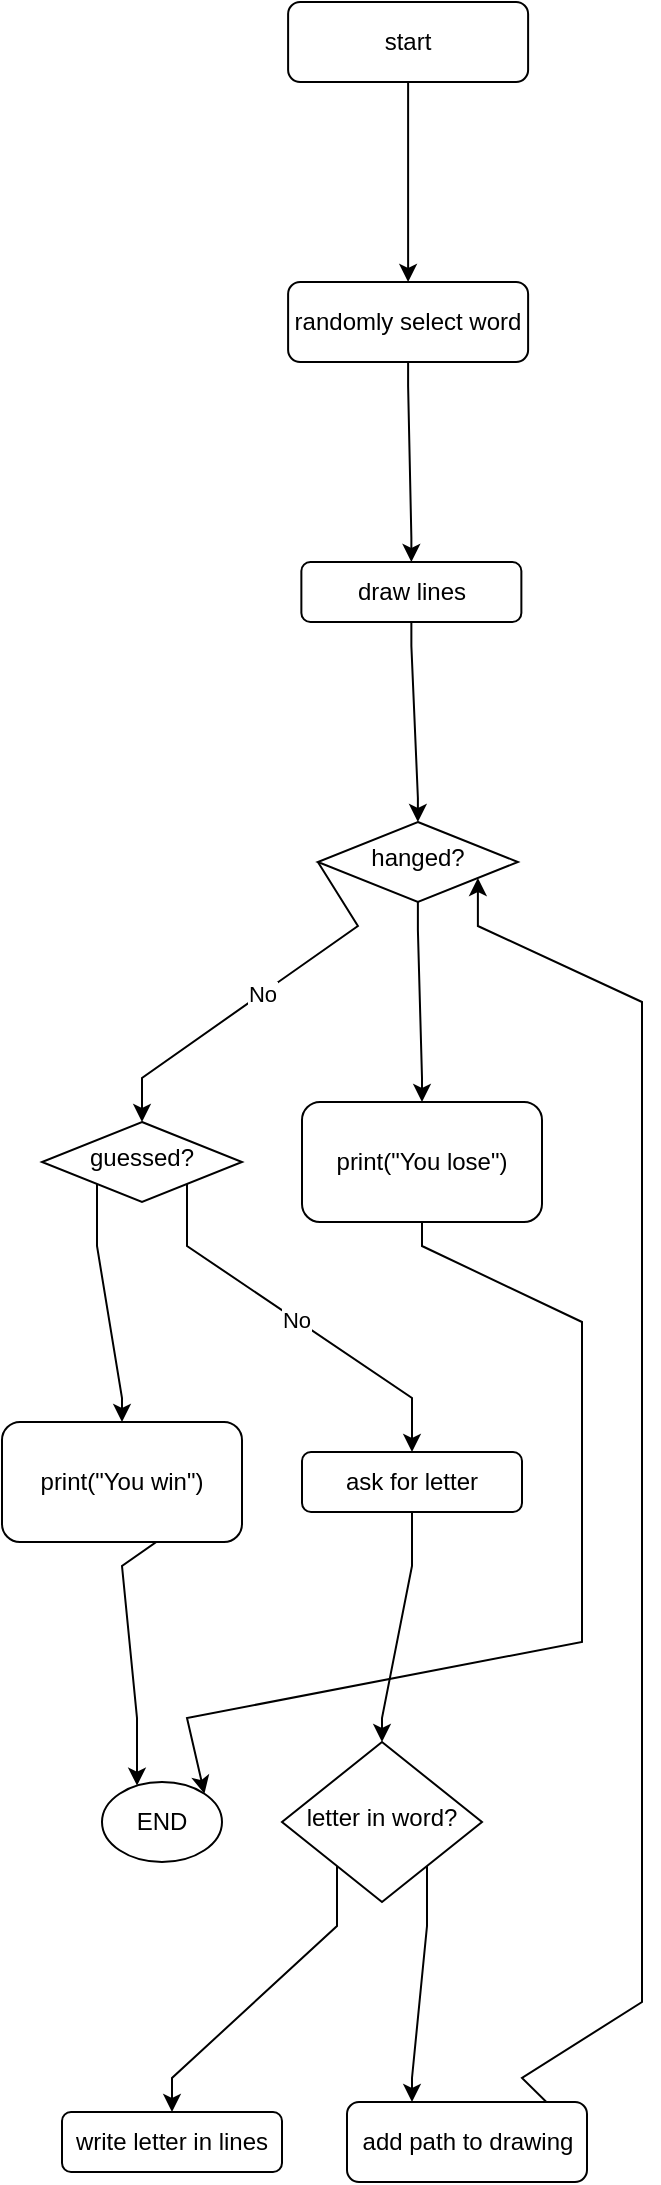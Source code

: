 <mxfile version="20.3.0" type="device"><diagram id="C5RBs43oDa-KdzZeNtuy" name="Page-1"><mxGraphModel dx="824" dy="566" grid="1" gridSize="10" guides="1" tooltips="1" connect="1" arrows="1" fold="1" page="1" pageScale="1" pageWidth="827" pageHeight="1169" math="0" shadow="0"><root><mxCell id="WIyWlLk6GJQsqaUBKTNV-0"/><mxCell id="WIyWlLk6GJQsqaUBKTNV-1" parent="WIyWlLk6GJQsqaUBKTNV-0"/><mxCell id="5HU7AfHBjlkCzg-GCECO-26" value="" style="edgeStyle=orthogonalEdgeStyle;rounded=0;orthogonalLoop=1;jettySize=auto;html=1;noEdgeStyle=1;orthogonal=1;" edge="1" parent="WIyWlLk6GJQsqaUBKTNV-1" source="WIyWlLk6GJQsqaUBKTNV-3" target="5HU7AfHBjlkCzg-GCECO-2"><mxGeometry relative="1" as="geometry"><Array as="points"><mxPoint x="203.057" y="52"/><mxPoint x="203.057" y="128"/></Array></mxGeometry></mxCell><mxCell id="WIyWlLk6GJQsqaUBKTNV-3" value="start" style="rounded=1;whiteSpace=wrap;html=1;fontSize=12;glass=0;strokeWidth=1;shadow=0;" parent="WIyWlLk6GJQsqaUBKTNV-1" vertex="1"><mxGeometry x="143.057" width="120" height="40" as="geometry"/></mxCell><mxCell id="5HU7AfHBjlkCzg-GCECO-31" value="" style="edgeStyle=orthogonalEdgeStyle;rounded=0;orthogonalLoop=1;jettySize=auto;html=1;noEdgeStyle=1;orthogonal=1;" edge="1" parent="WIyWlLk6GJQsqaUBKTNV-1" source="WIyWlLk6GJQsqaUBKTNV-6" target="WIyWlLk6GJQsqaUBKTNV-7"><mxGeometry relative="1" as="geometry"><Array as="points"><mxPoint x="212.5" y="962"/><mxPoint x="205" y="1038"/></Array></mxGeometry></mxCell><mxCell id="5HU7AfHBjlkCzg-GCECO-32" value="" style="edgeStyle=orthogonalEdgeStyle;rounded=0;orthogonalLoop=1;jettySize=auto;html=1;noEdgeStyle=1;orthogonal=1;" edge="1" parent="WIyWlLk6GJQsqaUBKTNV-1" source="WIyWlLk6GJQsqaUBKTNV-6" target="5HU7AfHBjlkCzg-GCECO-8"><mxGeometry relative="1" as="geometry"><Array as="points"><mxPoint x="167.5" y="962"/><mxPoint x="85" y="1038"/></Array></mxGeometry></mxCell><mxCell id="WIyWlLk6GJQsqaUBKTNV-6" value="letter in word?" style="rhombus;whiteSpace=wrap;html=1;shadow=0;fontFamily=Helvetica;fontSize=12;align=center;strokeWidth=1;spacing=6;spacingTop=-4;" parent="WIyWlLk6GJQsqaUBKTNV-1" vertex="1"><mxGeometry x="140" y="870" width="100" height="80" as="geometry"/></mxCell><mxCell id="5HU7AfHBjlkCzg-GCECO-21" style="edgeStyle=orthogonalEdgeStyle;rounded=0;orthogonalLoop=1;jettySize=auto;html=1;exitX=1;exitY=0.5;exitDx=0;exitDy=0;noEdgeStyle=1;orthogonal=1;" edge="1" parent="WIyWlLk6GJQsqaUBKTNV-1" source="WIyWlLk6GJQsqaUBKTNV-7" target="WIyWlLk6GJQsqaUBKTNV-10"><mxGeometry relative="1" as="geometry"><mxPoint x="810" y="30" as="targetPoint"/><Array as="points"><mxPoint x="260" y="1038"/><mxPoint x="320" y="1000"/><mxPoint x="320" y="820"/><mxPoint x="320" y="820"/><mxPoint x="320" y="660"/><mxPoint x="320" y="660"/><mxPoint x="320" y="500"/><mxPoint x="237.945" y="462"/></Array></mxGeometry></mxCell><mxCell id="WIyWlLk6GJQsqaUBKTNV-7" value="add path to drawing" style="rounded=1;whiteSpace=wrap;html=1;fontSize=12;glass=0;strokeWidth=1;shadow=0;" parent="WIyWlLk6GJQsqaUBKTNV-1" vertex="1"><mxGeometry x="172.5" y="1050" width="120" height="40" as="geometry"/></mxCell><mxCell id="5HU7AfHBjlkCzg-GCECO-11" value="No" style="edgeStyle=orthogonalEdgeStyle;rounded=0;orthogonalLoop=1;jettySize=auto;html=1;exitX=0;exitY=0.5;exitDx=0;exitDy=0;entryX=0.5;entryY=0;entryDx=0;entryDy=0;noEdgeStyle=1;orthogonal=1;" edge="1" parent="WIyWlLk6GJQsqaUBKTNV-1" source="WIyWlLk6GJQsqaUBKTNV-10" target="5HU7AfHBjlkCzg-GCECO-16"><mxGeometry relative="1" as="geometry"><mxPoint x="380" y="150" as="targetPoint"/><Array as="points"><mxPoint x="177.945" y="462"/><mxPoint x="70" y="538"/></Array></mxGeometry></mxCell><mxCell id="5HU7AfHBjlkCzg-GCECO-29" value="" style="edgeStyle=orthogonalEdgeStyle;rounded=0;orthogonalLoop=1;jettySize=auto;html=1;noEdgeStyle=1;orthogonal=1;" edge="1" parent="WIyWlLk6GJQsqaUBKTNV-1" source="WIyWlLk6GJQsqaUBKTNV-10" target="5HU7AfHBjlkCzg-GCECO-13"><mxGeometry relative="1" as="geometry"><Array as="points"><mxPoint x="207.945" y="464"/><mxPoint x="210" y="538"/></Array></mxGeometry></mxCell><mxCell id="WIyWlLk6GJQsqaUBKTNV-10" value="hanged?" style="rhombus;whiteSpace=wrap;html=1;shadow=0;fontFamily=Helvetica;fontSize=12;align=center;strokeWidth=1;spacing=6;spacingTop=-4;" parent="WIyWlLk6GJQsqaUBKTNV-1" vertex="1"><mxGeometry x="157.945" y="410" width="100" height="40" as="geometry"/></mxCell><mxCell id="5HU7AfHBjlkCzg-GCECO-30" value="" style="edgeStyle=orthogonalEdgeStyle;rounded=0;orthogonalLoop=1;jettySize=auto;html=1;noEdgeStyle=1;orthogonal=1;" edge="1" parent="WIyWlLk6GJQsqaUBKTNV-1" source="5HU7AfHBjlkCzg-GCECO-0" target="WIyWlLk6GJQsqaUBKTNV-6"><mxGeometry relative="1" as="geometry"><Array as="points"><mxPoint x="205" y="782"/><mxPoint x="190" y="858"/></Array></mxGeometry></mxCell><mxCell id="5HU7AfHBjlkCzg-GCECO-0" value="ask for letter" style="rounded=1;whiteSpace=wrap;html=1;" vertex="1" parent="WIyWlLk6GJQsqaUBKTNV-1"><mxGeometry x="150" y="725" width="110" height="30" as="geometry"/></mxCell><mxCell id="5HU7AfHBjlkCzg-GCECO-27" value="" style="edgeStyle=orthogonalEdgeStyle;rounded=0;orthogonalLoop=1;jettySize=auto;html=1;noEdgeStyle=1;orthogonal=1;" edge="1" parent="WIyWlLk6GJQsqaUBKTNV-1" source="5HU7AfHBjlkCzg-GCECO-2" target="5HU7AfHBjlkCzg-GCECO-6"><mxGeometry relative="1" as="geometry"><Array as="points"><mxPoint x="203.057" y="192"/><mxPoint x="204.686" y="268"/></Array></mxGeometry></mxCell><mxCell id="5HU7AfHBjlkCzg-GCECO-2" value="randomly select word" style="rounded=1;whiteSpace=wrap;html=1;" vertex="1" parent="WIyWlLk6GJQsqaUBKTNV-1"><mxGeometry x="143.057" y="140" width="120" height="40" as="geometry"/></mxCell><mxCell id="5HU7AfHBjlkCzg-GCECO-28" value="" style="edgeStyle=orthogonalEdgeStyle;rounded=0;orthogonalLoop=1;jettySize=auto;html=1;noEdgeStyle=1;orthogonal=1;" edge="1" parent="WIyWlLk6GJQsqaUBKTNV-1" source="5HU7AfHBjlkCzg-GCECO-6" target="WIyWlLk6GJQsqaUBKTNV-10"><mxGeometry relative="1" as="geometry"><Array as="points"><mxPoint x="204.686" y="322"/><mxPoint x="207.945" y="398"/></Array></mxGeometry></mxCell><mxCell id="5HU7AfHBjlkCzg-GCECO-6" value="draw lines" style="rounded=1;whiteSpace=wrap;html=1;" vertex="1" parent="WIyWlLk6GJQsqaUBKTNV-1"><mxGeometry x="149.686" y="280" width="110" height="30" as="geometry"/></mxCell><mxCell id="5HU7AfHBjlkCzg-GCECO-8" value="write letter in lines" style="rounded=1;whiteSpace=wrap;html=1;" vertex="1" parent="WIyWlLk6GJQsqaUBKTNV-1"><mxGeometry x="30" y="1055" width="110" height="30" as="geometry"/></mxCell><mxCell id="5HU7AfHBjlkCzg-GCECO-12" value="END" style="ellipse;whiteSpace=wrap;html=1;" vertex="1" parent="WIyWlLk6GJQsqaUBKTNV-1"><mxGeometry x="50" y="890" width="60" height="40" as="geometry"/></mxCell><mxCell id="5HU7AfHBjlkCzg-GCECO-15" style="edgeStyle=orthogonalEdgeStyle;rounded=0;orthogonalLoop=1;jettySize=auto;html=1;exitX=0.5;exitY=1;exitDx=0;exitDy=0;noEdgeStyle=1;orthogonal=1;entryX=1;entryY=0;entryDx=0;entryDy=0;" edge="1" parent="WIyWlLk6GJQsqaUBKTNV-1" source="5HU7AfHBjlkCzg-GCECO-13" target="5HU7AfHBjlkCzg-GCECO-12"><mxGeometry relative="1" as="geometry"><Array as="points"><mxPoint x="210" y="622"/><mxPoint x="290" y="660"/><mxPoint x="290" y="820"/><mxPoint x="92.5" y="858"/></Array></mxGeometry></mxCell><mxCell id="5HU7AfHBjlkCzg-GCECO-13" value="print(&quot;You lose&quot;)" style="rounded=1;whiteSpace=wrap;html=1;" vertex="1" parent="WIyWlLk6GJQsqaUBKTNV-1"><mxGeometry x="150" y="550" width="120" height="60" as="geometry"/></mxCell><mxCell id="5HU7AfHBjlkCzg-GCECO-18" value="" style="edgeStyle=orthogonalEdgeStyle;rounded=0;orthogonalLoop=1;jettySize=auto;html=1;noEdgeStyle=1;orthogonal=1;" edge="1" parent="WIyWlLk6GJQsqaUBKTNV-1" source="5HU7AfHBjlkCzg-GCECO-16" target="5HU7AfHBjlkCzg-GCECO-17"><mxGeometry relative="1" as="geometry"><Array as="points"><mxPoint x="47.5" y="622"/><mxPoint x="60" y="698"/></Array></mxGeometry></mxCell><mxCell id="5HU7AfHBjlkCzg-GCECO-20" value="No" style="edgeStyle=orthogonalEdgeStyle;rounded=0;orthogonalLoop=1;jettySize=auto;html=1;noEdgeStyle=1;orthogonal=1;" edge="1" parent="WIyWlLk6GJQsqaUBKTNV-1" source="5HU7AfHBjlkCzg-GCECO-16" target="5HU7AfHBjlkCzg-GCECO-0"><mxGeometry relative="1" as="geometry"><Array as="points"><mxPoint x="92.5" y="622"/><mxPoint x="205" y="698"/></Array></mxGeometry></mxCell><mxCell id="5HU7AfHBjlkCzg-GCECO-16" value="guessed?" style="rhombus;whiteSpace=wrap;html=1;shadow=0;fontFamily=Helvetica;fontSize=12;align=center;strokeWidth=1;spacing=6;spacingTop=-4;" vertex="1" parent="WIyWlLk6GJQsqaUBKTNV-1"><mxGeometry x="20" y="560" width="100" height="40" as="geometry"/></mxCell><mxCell id="5HU7AfHBjlkCzg-GCECO-19" style="edgeStyle=orthogonalEdgeStyle;rounded=0;orthogonalLoop=1;jettySize=auto;html=1;exitX=1;exitY=0.5;exitDx=0;exitDy=0;noEdgeStyle=1;orthogonal=1;" edge="1" parent="WIyWlLk6GJQsqaUBKTNV-1" source="5HU7AfHBjlkCzg-GCECO-17" target="5HU7AfHBjlkCzg-GCECO-12"><mxGeometry relative="1" as="geometry"><Array as="points"><mxPoint x="60" y="782"/><mxPoint x="67.5" y="858"/></Array></mxGeometry></mxCell><mxCell id="5HU7AfHBjlkCzg-GCECO-17" value="print(&quot;You win&quot;)" style="rounded=1;whiteSpace=wrap;html=1;" vertex="1" parent="WIyWlLk6GJQsqaUBKTNV-1"><mxGeometry y="710" width="120" height="60" as="geometry"/></mxCell></root></mxGraphModel></diagram></mxfile>
